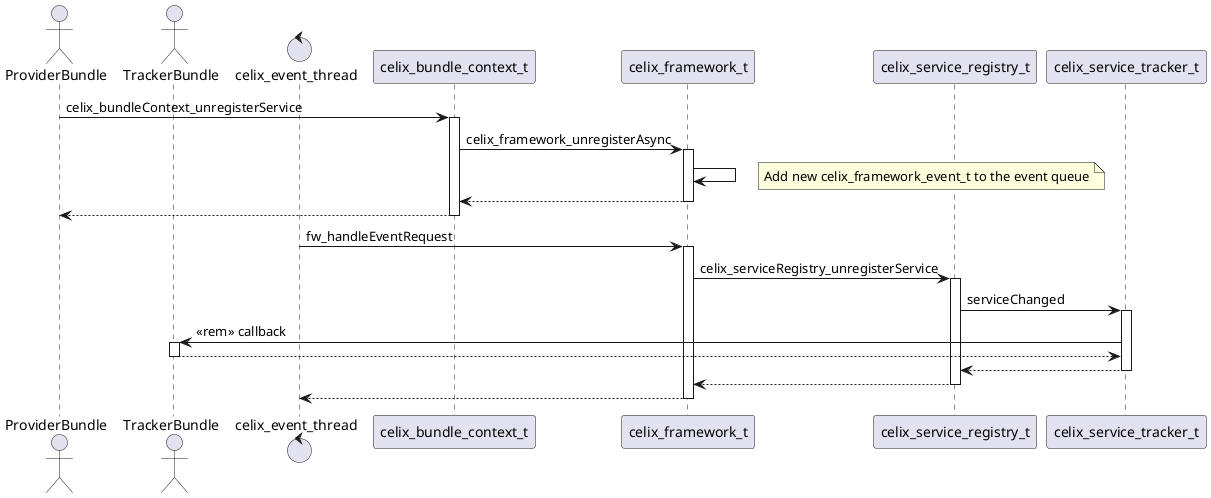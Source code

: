 Licensed to the Apache Software Foundation (ASF) under one or more
contributor license agreements.  See the NOTICE file distributed with
this work for additional information regarding copyright ownership.
The ASF licenses this file to You under the Apache License, Version 2.0
(the "License"); you may not use this file except in compliance with
the License.  You may obtain a copy of the License at

    http://www.apache.org/licenses/LICENSE-2.0

Unless required by applicable law or agreed to in writing, software
distributed under the License is distributed on an "AS IS" BASIS,
WITHOUT WARRANTIES OR CONDITIONS OF ANY KIND, either express or implied.
See the License for the specific language governing permissions and
limitations under the License.

@startuml
actor ProviderBundle
actor TrackerBundle
control celix_event_thread

ProviderBundle -> celix_bundle_context_t ++: celix_bundleContext_unregisterService
celix_bundle_context_t -> celix_framework_t ++: celix_framework_unregisterAsync
celix_framework_t -> celix_framework_t
note right: Add new celix_framework_event_t to the event queue
return
return

celix_event_thread -> celix_framework_t ++ : fw_handleEventRequest
celix_framework_t -> celix_service_registry_t ++ : celix_serviceRegistry_unregisterService
celix_service_registry_t -> celix_service_tracker_t ++ : serviceChanged
celix_service_tracker_t -> TrackerBundle ++ : <<rem>> callback
return
return
return
return
@enduml


